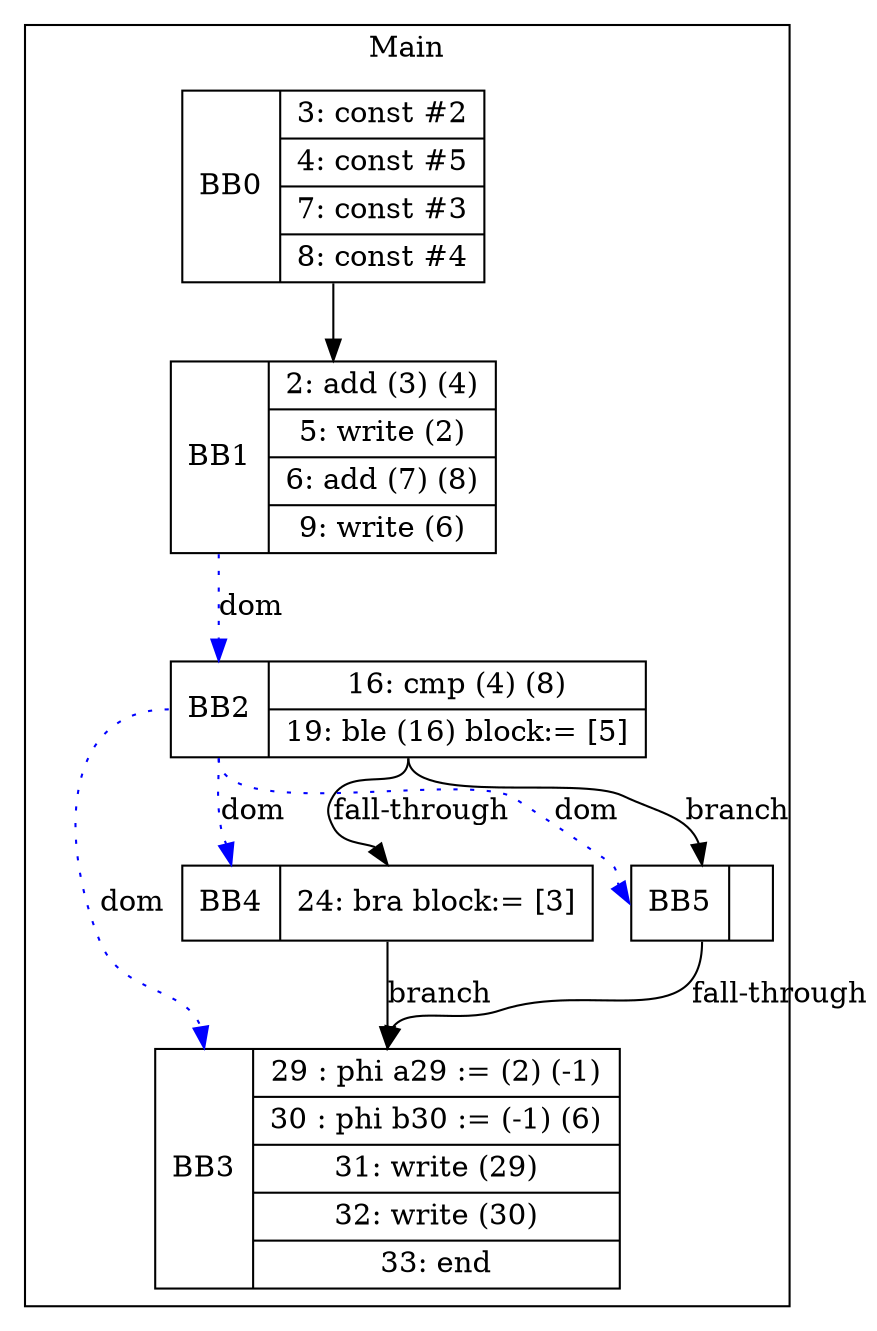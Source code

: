 digraph G {
node [shape=record];
subgraph cluster_main{
label = "Main";
BB0 [shape=record, label="<b>BB0|{3: const #2|4: const #5|7: const #3|8: const #4}"];
BB1 [shape=record, label="<b>BB1|{2: add (3) (4)|5: write (2)|6: add (7) (8)|9: write (6)}"];
BB2 [shape=record, label="<b>BB2|{16: cmp (4) (8)|19: ble (16) block:= [5]}"];
BB3 [shape=record, label="<b>BB3|{29 : phi a29 := (2) (-1)|30 : phi b30 := (-1) (6)|31: write (29)|32: write (30)|33: end}"];
BB4 [shape=record, label="<b>BB4|{24: bra block:= [3]}"];
BB5 [shape=record, label="<b>BB5|}"];
}
BB0:s -> BB1:n ;
BB2:b -> BB3:b [color=blue, style=dotted, label="dom"];
BB2:b -> BB4:b [color=blue, style=dotted, label="dom"];
BB1:b -> BB2:b [color=blue, style=dotted, label="dom"];
BB2:b -> BB5:b [color=blue, style=dotted, label="dom"];
BB2:s -> BB5:n [label="branch"];
BB4:s -> BB3:n [label="branch"];
BB5:s -> BB3:n [label="fall-through"];
BB2:s -> BB4:n [label="fall-through"];
}
